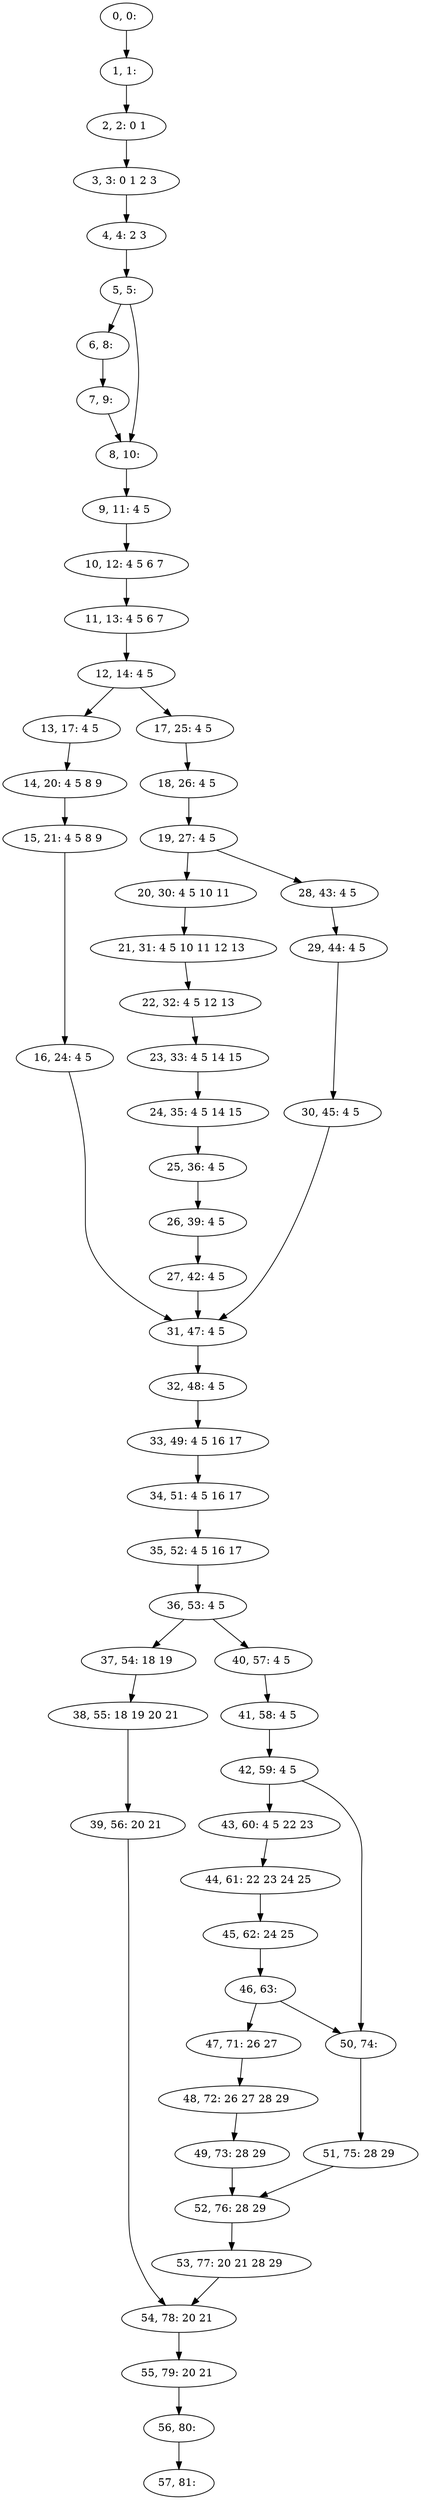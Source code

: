 digraph G {
0[label="0, 0: "];
1[label="1, 1: "];
2[label="2, 2: 0 1 "];
3[label="3, 3: 0 1 2 3 "];
4[label="4, 4: 2 3 "];
5[label="5, 5: "];
6[label="6, 8: "];
7[label="7, 9: "];
8[label="8, 10: "];
9[label="9, 11: 4 5 "];
10[label="10, 12: 4 5 6 7 "];
11[label="11, 13: 4 5 6 7 "];
12[label="12, 14: 4 5 "];
13[label="13, 17: 4 5 "];
14[label="14, 20: 4 5 8 9 "];
15[label="15, 21: 4 5 8 9 "];
16[label="16, 24: 4 5 "];
17[label="17, 25: 4 5 "];
18[label="18, 26: 4 5 "];
19[label="19, 27: 4 5 "];
20[label="20, 30: 4 5 10 11 "];
21[label="21, 31: 4 5 10 11 12 13 "];
22[label="22, 32: 4 5 12 13 "];
23[label="23, 33: 4 5 14 15 "];
24[label="24, 35: 4 5 14 15 "];
25[label="25, 36: 4 5 "];
26[label="26, 39: 4 5 "];
27[label="27, 42: 4 5 "];
28[label="28, 43: 4 5 "];
29[label="29, 44: 4 5 "];
30[label="30, 45: 4 5 "];
31[label="31, 47: 4 5 "];
32[label="32, 48: 4 5 "];
33[label="33, 49: 4 5 16 17 "];
34[label="34, 51: 4 5 16 17 "];
35[label="35, 52: 4 5 16 17 "];
36[label="36, 53: 4 5 "];
37[label="37, 54: 18 19 "];
38[label="38, 55: 18 19 20 21 "];
39[label="39, 56: 20 21 "];
40[label="40, 57: 4 5 "];
41[label="41, 58: 4 5 "];
42[label="42, 59: 4 5 "];
43[label="43, 60: 4 5 22 23 "];
44[label="44, 61: 22 23 24 25 "];
45[label="45, 62: 24 25 "];
46[label="46, 63: "];
47[label="47, 71: 26 27 "];
48[label="48, 72: 26 27 28 29 "];
49[label="49, 73: 28 29 "];
50[label="50, 74: "];
51[label="51, 75: 28 29 "];
52[label="52, 76: 28 29 "];
53[label="53, 77: 20 21 28 29 "];
54[label="54, 78: 20 21 "];
55[label="55, 79: 20 21 "];
56[label="56, 80: "];
57[label="57, 81: "];
0->1 ;
1->2 ;
2->3 ;
3->4 ;
4->5 ;
5->6 ;
5->8 ;
6->7 ;
7->8 ;
8->9 ;
9->10 ;
10->11 ;
11->12 ;
12->13 ;
12->17 ;
13->14 ;
14->15 ;
15->16 ;
16->31 ;
17->18 ;
18->19 ;
19->20 ;
19->28 ;
20->21 ;
21->22 ;
22->23 ;
23->24 ;
24->25 ;
25->26 ;
26->27 ;
27->31 ;
28->29 ;
29->30 ;
30->31 ;
31->32 ;
32->33 ;
33->34 ;
34->35 ;
35->36 ;
36->37 ;
36->40 ;
37->38 ;
38->39 ;
39->54 ;
40->41 ;
41->42 ;
42->43 ;
42->50 ;
43->44 ;
44->45 ;
45->46 ;
46->47 ;
46->50 ;
47->48 ;
48->49 ;
49->52 ;
50->51 ;
51->52 ;
52->53 ;
53->54 ;
54->55 ;
55->56 ;
56->57 ;
}
